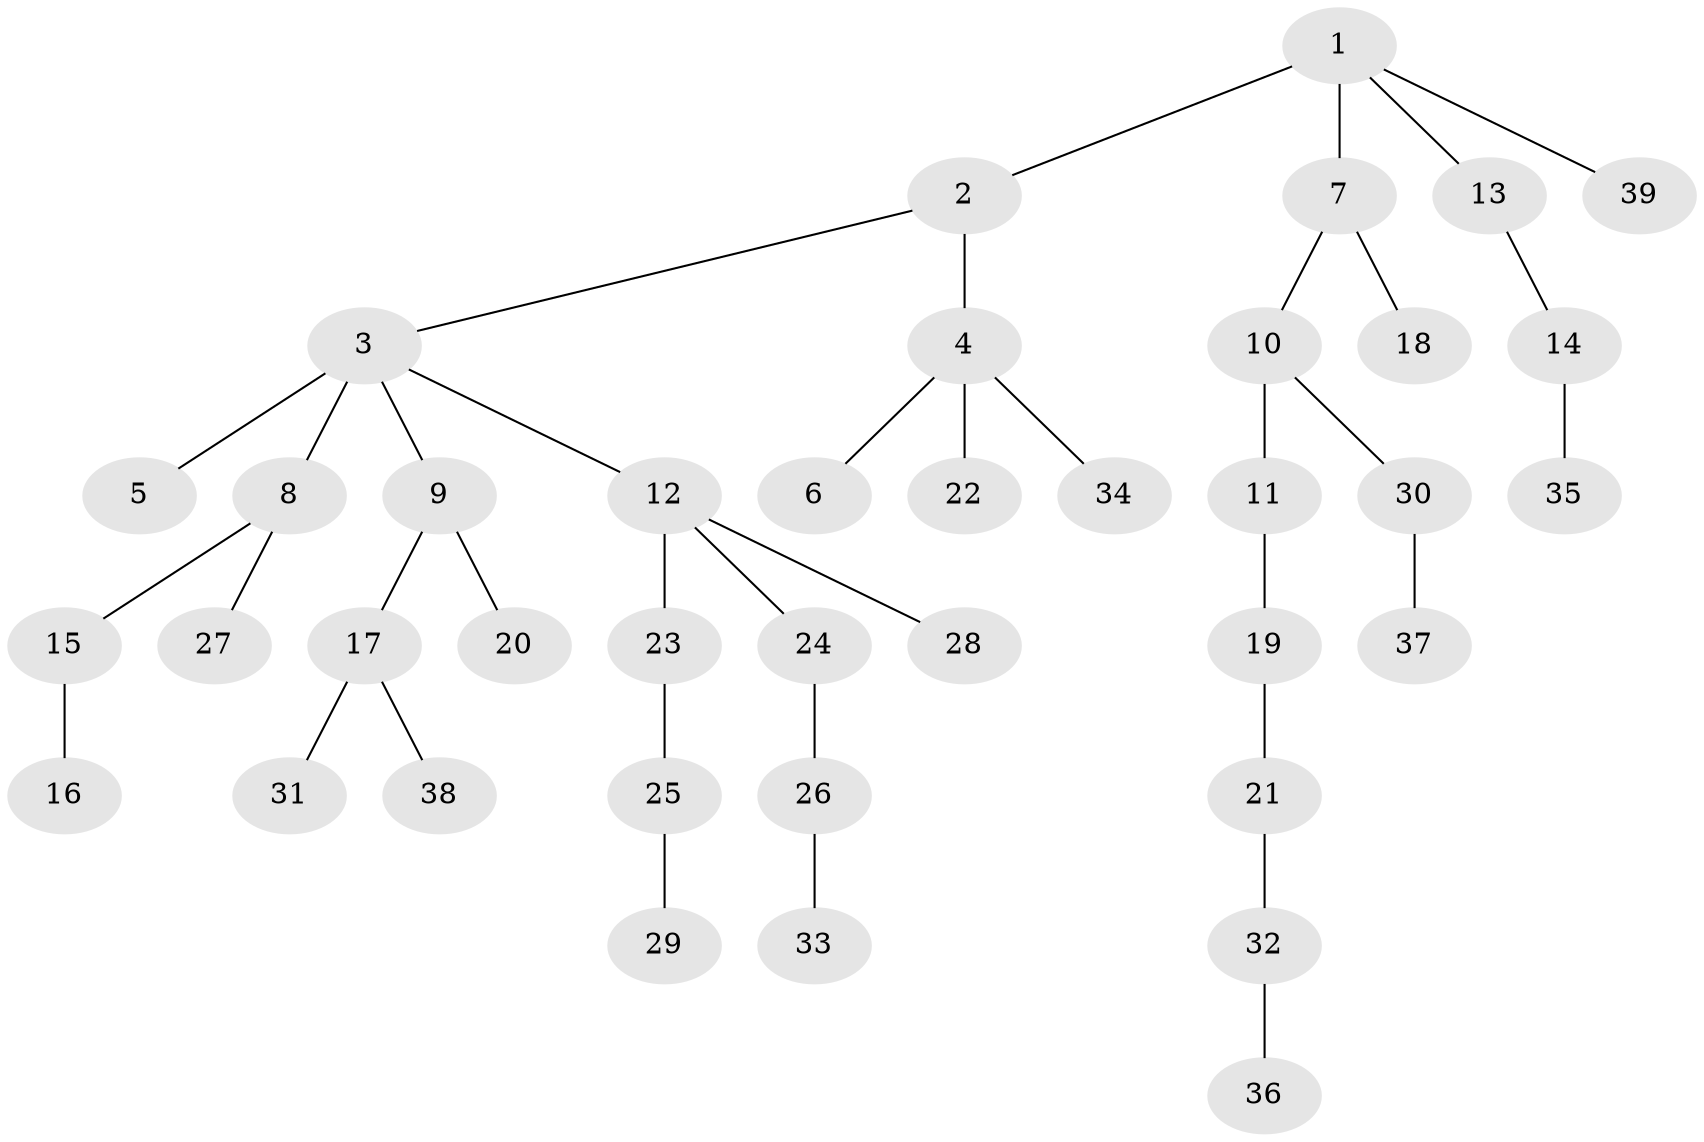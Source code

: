 // original degree distribution, {3: 0.1388888888888889, 4: 0.06944444444444445, 5: 0.06944444444444445, 2: 0.20833333333333334, 1: 0.5138888888888888}
// Generated by graph-tools (version 1.1) at 2025/36/03/09/25 02:36:50]
// undirected, 39 vertices, 38 edges
graph export_dot {
graph [start="1"]
  node [color=gray90,style=filled];
  1;
  2;
  3;
  4;
  5;
  6;
  7;
  8;
  9;
  10;
  11;
  12;
  13;
  14;
  15;
  16;
  17;
  18;
  19;
  20;
  21;
  22;
  23;
  24;
  25;
  26;
  27;
  28;
  29;
  30;
  31;
  32;
  33;
  34;
  35;
  36;
  37;
  38;
  39;
  1 -- 2 [weight=1.0];
  1 -- 7 [weight=2.0];
  1 -- 13 [weight=1.0];
  1 -- 39 [weight=1.0];
  2 -- 3 [weight=1.0];
  2 -- 4 [weight=1.0];
  3 -- 5 [weight=1.0];
  3 -- 8 [weight=2.0];
  3 -- 9 [weight=1.0];
  3 -- 12 [weight=1.0];
  4 -- 6 [weight=1.0];
  4 -- 22 [weight=1.0];
  4 -- 34 [weight=1.0];
  7 -- 10 [weight=1.0];
  7 -- 18 [weight=1.0];
  8 -- 15 [weight=1.0];
  8 -- 27 [weight=1.0];
  9 -- 17 [weight=1.0];
  9 -- 20 [weight=1.0];
  10 -- 11 [weight=1.0];
  10 -- 30 [weight=1.0];
  11 -- 19 [weight=1.0];
  12 -- 23 [weight=1.0];
  12 -- 24 [weight=1.0];
  12 -- 28 [weight=1.0];
  13 -- 14 [weight=1.0];
  14 -- 35 [weight=1.0];
  15 -- 16 [weight=1.0];
  17 -- 31 [weight=1.0];
  17 -- 38 [weight=1.0];
  19 -- 21 [weight=2.0];
  21 -- 32 [weight=1.0];
  23 -- 25 [weight=1.0];
  24 -- 26 [weight=1.0];
  25 -- 29 [weight=1.0];
  26 -- 33 [weight=1.0];
  30 -- 37 [weight=1.0];
  32 -- 36 [weight=1.0];
}
